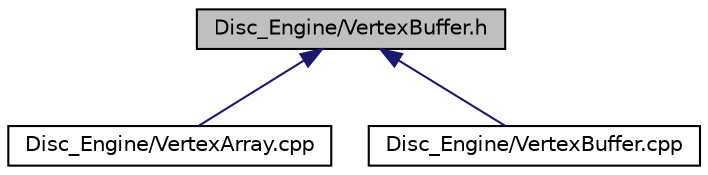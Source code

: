 digraph "Disc_Engine/VertexBuffer.h"
{
  edge [fontname="Helvetica",fontsize="10",labelfontname="Helvetica",labelfontsize="10"];
  node [fontname="Helvetica",fontsize="10",shape=record];
  Node4 [label="Disc_Engine/VertexBuffer.h",height=0.2,width=0.4,color="black", fillcolor="grey75", style="filled", fontcolor="black"];
  Node4 -> Node5 [dir="back",color="midnightblue",fontsize="10",style="solid",fontname="Helvetica"];
  Node5 [label="Disc_Engine/VertexArray.cpp",height=0.2,width=0.4,color="black", fillcolor="white", style="filled",URL="$_vertex_array_8cpp.html"];
  Node4 -> Node6 [dir="back",color="midnightblue",fontsize="10",style="solid",fontname="Helvetica"];
  Node6 [label="Disc_Engine/VertexBuffer.cpp",height=0.2,width=0.4,color="black", fillcolor="white", style="filled",URL="$_vertex_buffer_8cpp.html"];
}
